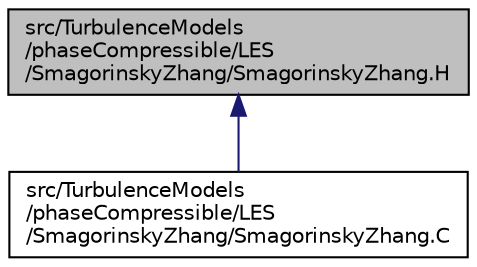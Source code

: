 digraph "src/TurbulenceModels/phaseCompressible/LES/SmagorinskyZhang/SmagorinskyZhang.H"
{
  bgcolor="transparent";
  edge [fontname="Helvetica",fontsize="10",labelfontname="Helvetica",labelfontsize="10"];
  node [fontname="Helvetica",fontsize="10",shape=record];
  Node1 [label="src/TurbulenceModels\l/phaseCompressible/LES\l/SmagorinskyZhang/SmagorinskyZhang.H",height=0.2,width=0.4,color="black", fillcolor="grey75", style="filled", fontcolor="black"];
  Node1 -> Node2 [dir="back",color="midnightblue",fontsize="10",style="solid",fontname="Helvetica"];
  Node2 [label="src/TurbulenceModels\l/phaseCompressible/LES\l/SmagorinskyZhang/SmagorinskyZhang.C",height=0.2,width=0.4,color="black",URL="$a10587.html"];
}
